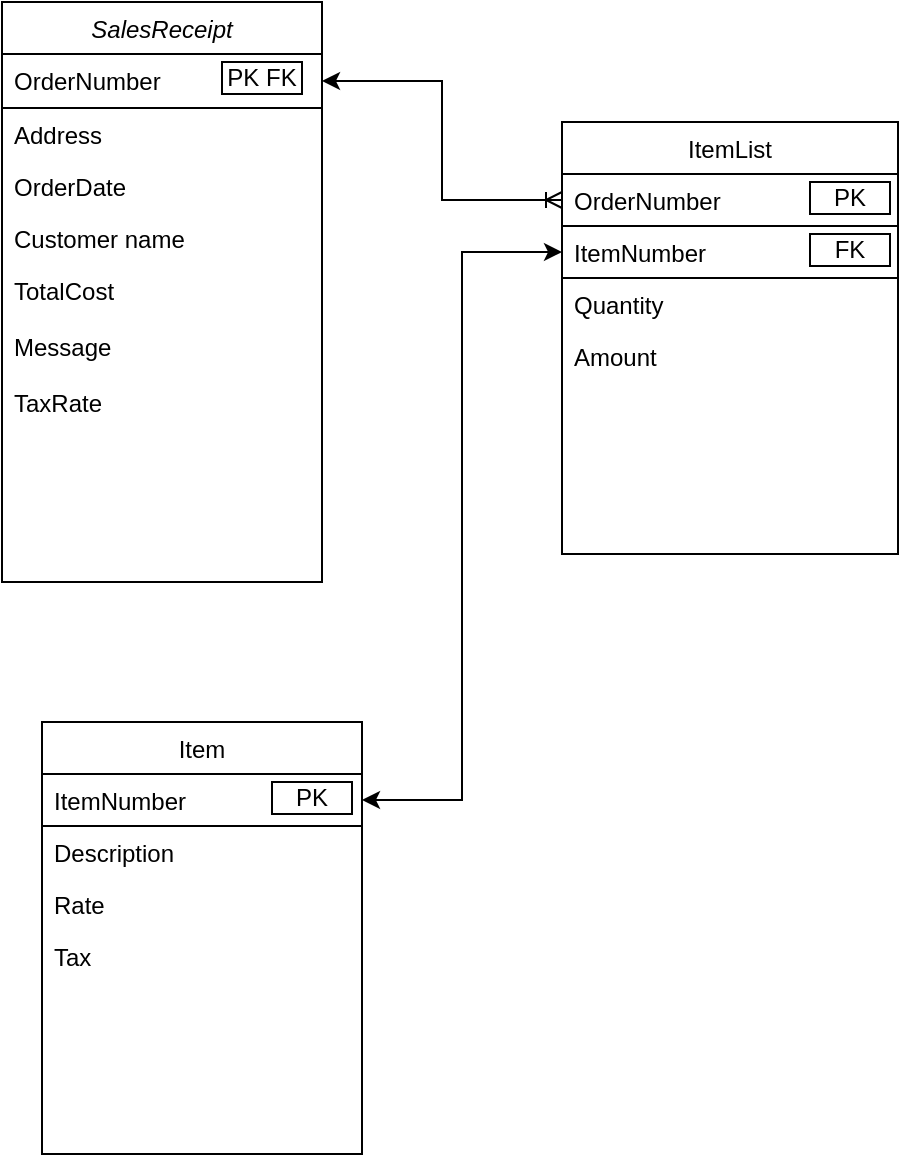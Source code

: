 <mxfile version="23.1.2" type="github">
  <diagram id="C5RBs43oDa-KdzZeNtuy" name="Page-1">
    <mxGraphModel dx="699" dy="444" grid="1" gridSize="10" guides="1" tooltips="1" connect="1" arrows="1" fold="1" page="1" pageScale="1" pageWidth="827" pageHeight="1169" math="0" shadow="0">
      <root>
        <mxCell id="WIyWlLk6GJQsqaUBKTNV-0" />
        <mxCell id="WIyWlLk6GJQsqaUBKTNV-1" parent="WIyWlLk6GJQsqaUBKTNV-0" />
        <mxCell id="zkfFHV4jXpPFQw0GAbJ--0" value="SalesReceipt" style="swimlane;fontStyle=2;align=center;verticalAlign=top;childLayout=stackLayout;horizontal=1;startSize=26;horizontalStack=0;resizeParent=1;resizeLast=0;collapsible=1;marginBottom=0;rounded=0;shadow=0;strokeWidth=1;" parent="WIyWlLk6GJQsqaUBKTNV-1" vertex="1">
          <mxGeometry x="220" y="60" width="160" height="290" as="geometry">
            <mxRectangle x="230" y="140" width="160" height="26" as="alternateBounds" />
          </mxGeometry>
        </mxCell>
        <mxCell id="1iUXWvaWNkBLbeG2ZXq8-1" value="OrderNumber" style="text;align=left;verticalAlign=top;spacingLeft=4;spacingRight=4;overflow=hidden;rotatable=0;points=[[0,0.5],[1,0.5]];portConstraint=eastwest;rounded=0;shadow=0;html=0;strokeColor=default;strokeWidth=1;" parent="zkfFHV4jXpPFQw0GAbJ--0" vertex="1">
          <mxGeometry y="26" width="160" height="27" as="geometry" />
        </mxCell>
        <mxCell id="-2l-5jhWjYFkX8cAwSQW-0" value="Address" style="text;align=left;verticalAlign=top;spacingLeft=4;spacingRight=4;overflow=hidden;rotatable=0;points=[[0,0.5],[1,0.5]];portConstraint=eastwest;rounded=0;shadow=0;html=0;" parent="zkfFHV4jXpPFQw0GAbJ--0" vertex="1">
          <mxGeometry y="53" width="160" height="26" as="geometry" />
        </mxCell>
        <mxCell id="zkfFHV4jXpPFQw0GAbJ--2" value="OrderDate" style="text;align=left;verticalAlign=top;spacingLeft=4;spacingRight=4;overflow=hidden;rotatable=0;points=[[0,0.5],[1,0.5]];portConstraint=eastwest;rounded=0;shadow=0;html=0;" parent="zkfFHV4jXpPFQw0GAbJ--0" vertex="1">
          <mxGeometry y="79" width="160" height="26" as="geometry" />
        </mxCell>
        <mxCell id="zkfFHV4jXpPFQw0GAbJ--1" value="Customer name" style="text;align=left;verticalAlign=top;spacingLeft=4;spacingRight=4;overflow=hidden;rotatable=0;points=[[0,0.5],[1,0.5]];portConstraint=eastwest;" parent="zkfFHV4jXpPFQw0GAbJ--0" vertex="1">
          <mxGeometry y="105" width="160" height="26" as="geometry" />
        </mxCell>
        <mxCell id="1iUXWvaWNkBLbeG2ZXq8-4" value="TotalCost" style="text;align=left;verticalAlign=top;spacingLeft=4;spacingRight=4;overflow=hidden;rotatable=0;points=[[0,0.5],[1,0.5]];portConstraint=eastwest;rounded=0;shadow=0;html=0;" parent="zkfFHV4jXpPFQw0GAbJ--0" vertex="1">
          <mxGeometry y="131" width="160" height="28" as="geometry" />
        </mxCell>
        <mxCell id="1iUXWvaWNkBLbeG2ZXq8-5" value="Message" style="text;align=left;verticalAlign=top;spacingLeft=4;spacingRight=4;overflow=hidden;rotatable=0;points=[[0,0.5],[1,0.5]];portConstraint=eastwest;rounded=0;shadow=0;html=0;" parent="zkfFHV4jXpPFQw0GAbJ--0" vertex="1">
          <mxGeometry y="159" width="160" height="28" as="geometry" />
        </mxCell>
        <mxCell id="1iUXWvaWNkBLbeG2ZXq8-3" value="TaxRate" style="text;align=left;verticalAlign=top;spacingLeft=4;spacingRight=4;overflow=hidden;rotatable=0;points=[[0,0.5],[1,0.5]];portConstraint=eastwest;rounded=0;shadow=0;html=0;" parent="zkfFHV4jXpPFQw0GAbJ--0" vertex="1">
          <mxGeometry y="187" width="160" height="27" as="geometry" />
        </mxCell>
        <mxCell id="zkfFHV4jXpPFQw0GAbJ--17" value="ItemList" style="swimlane;fontStyle=0;align=center;verticalAlign=top;childLayout=stackLayout;horizontal=1;startSize=26;horizontalStack=0;resizeParent=1;resizeLast=0;collapsible=1;marginBottom=0;rounded=0;shadow=0;strokeWidth=1;" parent="WIyWlLk6GJQsqaUBKTNV-1" vertex="1">
          <mxGeometry x="500" y="120" width="168" height="216" as="geometry">
            <mxRectangle x="550" y="140" width="160" height="26" as="alternateBounds" />
          </mxGeometry>
        </mxCell>
        <mxCell id="zkfFHV4jXpPFQw0GAbJ--18" value="OrderNumber" style="text;align=left;verticalAlign=top;spacingLeft=4;spacingRight=4;overflow=hidden;rotatable=0;points=[[0,0.5],[1,0.5]];portConstraint=eastwest;strokeColor=default;" parent="zkfFHV4jXpPFQw0GAbJ--17" vertex="1">
          <mxGeometry y="26" width="168" height="26" as="geometry" />
        </mxCell>
        <mxCell id="1iUXWvaWNkBLbeG2ZXq8-7" value="ItemNumber" style="text;align=left;verticalAlign=top;spacingLeft=4;spacingRight=4;overflow=hidden;rotatable=0;points=[[0,0.5],[1,0.5]];portConstraint=eastwest;strokeColor=default;" parent="zkfFHV4jXpPFQw0GAbJ--17" vertex="1">
          <mxGeometry y="52" width="168" height="26" as="geometry" />
        </mxCell>
        <mxCell id="zkfFHV4jXpPFQw0GAbJ--20" value="Quantity" style="text;align=left;verticalAlign=top;spacingLeft=4;spacingRight=4;overflow=hidden;rotatable=0;points=[[0,0.5],[1,0.5]];portConstraint=eastwest;rounded=0;shadow=0;html=0;" parent="zkfFHV4jXpPFQw0GAbJ--17" vertex="1">
          <mxGeometry y="78" width="168" height="26" as="geometry" />
        </mxCell>
        <mxCell id="zkfFHV4jXpPFQw0GAbJ--22" value="Amount" style="text;align=left;verticalAlign=top;spacingLeft=4;spacingRight=4;overflow=hidden;rotatable=0;points=[[0,0.5],[1,0.5]];portConstraint=eastwest;rounded=0;shadow=0;html=0;" parent="zkfFHV4jXpPFQw0GAbJ--17" vertex="1">
          <mxGeometry y="104" width="168" height="26" as="geometry" />
        </mxCell>
        <mxCell id="XirnFMMXt1pemOcj_yVO-0" value="Item" style="swimlane;fontStyle=0;align=center;verticalAlign=top;childLayout=stackLayout;horizontal=1;startSize=26;horizontalStack=0;resizeParent=1;resizeLast=0;collapsible=1;marginBottom=0;rounded=0;shadow=0;strokeWidth=1;" vertex="1" parent="WIyWlLk6GJQsqaUBKTNV-1">
          <mxGeometry x="240" y="420" width="160" height="216" as="geometry">
            <mxRectangle x="550" y="140" width="160" height="26" as="alternateBounds" />
          </mxGeometry>
        </mxCell>
        <mxCell id="XirnFMMXt1pemOcj_yVO-2" value="ItemNumber" style="text;align=left;verticalAlign=top;spacingLeft=4;spacingRight=4;overflow=hidden;rotatable=0;points=[[0,0.5],[1,0.5]];portConstraint=eastwest;strokeColor=default;" vertex="1" parent="XirnFMMXt1pemOcj_yVO-0">
          <mxGeometry y="26" width="160" height="26" as="geometry" />
        </mxCell>
        <mxCell id="XirnFMMXt1pemOcj_yVO-3" value="Description" style="text;align=left;verticalAlign=top;spacingLeft=4;spacingRight=4;overflow=hidden;rotatable=0;points=[[0,0.5],[1,0.5]];portConstraint=eastwest;rounded=0;shadow=0;html=0;" vertex="1" parent="XirnFMMXt1pemOcj_yVO-0">
          <mxGeometry y="52" width="160" height="26" as="geometry" />
        </mxCell>
        <mxCell id="XirnFMMXt1pemOcj_yVO-6" value="Rate" style="text;align=left;verticalAlign=top;spacingLeft=4;spacingRight=4;overflow=hidden;rotatable=0;points=[[0,0.5],[1,0.5]];portConstraint=eastwest;rounded=0;shadow=0;html=0;" vertex="1" parent="XirnFMMXt1pemOcj_yVO-0">
          <mxGeometry y="78" width="160" height="26" as="geometry" />
        </mxCell>
        <mxCell id="XirnFMMXt1pemOcj_yVO-7" value="Tax" style="text;align=left;verticalAlign=top;spacingLeft=4;spacingRight=4;overflow=hidden;rotatable=0;points=[[0,0.5],[1,0.5]];portConstraint=eastwest;" vertex="1" parent="XirnFMMXt1pemOcj_yVO-0">
          <mxGeometry y="104" width="160" height="26" as="geometry" />
        </mxCell>
        <mxCell id="XirnFMMXt1pemOcj_yVO-10" style="edgeStyle=orthogonalEdgeStyle;rounded=0;orthogonalLoop=1;jettySize=auto;html=1;entryX=0;entryY=0.5;entryDx=0;entryDy=0;strokeColor=default;startArrow=classic;startFill=1;exitX=1;exitY=0.5;exitDx=0;exitDy=0;endArrow=ERoneToMany;endFill=0;" edge="1" parent="WIyWlLk6GJQsqaUBKTNV-1" source="1iUXWvaWNkBLbeG2ZXq8-1" target="zkfFHV4jXpPFQw0GAbJ--18">
          <mxGeometry relative="1" as="geometry">
            <mxPoint x="400" y="100" as="sourcePoint" />
          </mxGeometry>
        </mxCell>
        <mxCell id="XirnFMMXt1pemOcj_yVO-19" value="PK FK" style="rounded=0;whiteSpace=wrap;html=1;" vertex="1" parent="WIyWlLk6GJQsqaUBKTNV-1">
          <mxGeometry x="330" y="90" width="40" height="16" as="geometry" />
        </mxCell>
        <mxCell id="XirnFMMXt1pemOcj_yVO-26" value="" style="endArrow=classic;startArrow=classic;html=1;rounded=0;exitX=1;exitY=0.5;exitDx=0;exitDy=0;entryX=0;entryY=0.5;entryDx=0;entryDy=0;edgeStyle=orthogonalEdgeStyle;" edge="1" parent="WIyWlLk6GJQsqaUBKTNV-1" source="XirnFMMXt1pemOcj_yVO-2" target="1iUXWvaWNkBLbeG2ZXq8-7">
          <mxGeometry width="50" height="50" relative="1" as="geometry">
            <mxPoint x="380" y="360" as="sourcePoint" />
            <mxPoint x="430" y="310" as="targetPoint" />
          </mxGeometry>
        </mxCell>
        <mxCell id="XirnFMMXt1pemOcj_yVO-27" value="PK" style="rounded=0;whiteSpace=wrap;html=1;" vertex="1" parent="WIyWlLk6GJQsqaUBKTNV-1">
          <mxGeometry x="624" y="150" width="40" height="16" as="geometry" />
        </mxCell>
        <mxCell id="XirnFMMXt1pemOcj_yVO-28" value="FK" style="rounded=0;whiteSpace=wrap;html=1;" vertex="1" parent="WIyWlLk6GJQsqaUBKTNV-1">
          <mxGeometry x="624" y="176" width="40" height="16" as="geometry" />
        </mxCell>
        <mxCell id="XirnFMMXt1pemOcj_yVO-31" value="PK" style="rounded=0;whiteSpace=wrap;html=1;" vertex="1" parent="WIyWlLk6GJQsqaUBKTNV-1">
          <mxGeometry x="355" y="450" width="40" height="16" as="geometry" />
        </mxCell>
      </root>
    </mxGraphModel>
  </diagram>
</mxfile>
